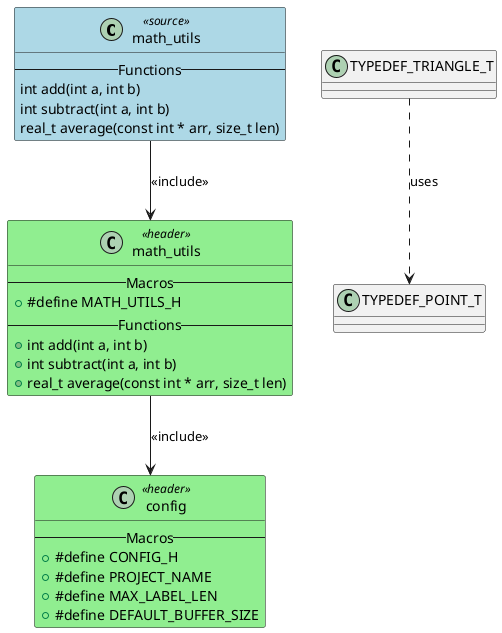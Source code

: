 @startuml math_utils

class "math_utils" as MATH_UTILS <<source>> #LightBlue
{
    -- Functions --
    int add(int a, int b)
    int subtract(int a, int b)
    real_t average(const int * arr, size_t len)
}

class "math_utils" as HEADER_MATH_UTILS <<header>> #LightGreen
{
    -- Macros --
    + #define MATH_UTILS_H
    -- Functions --
    + int add(int a, int b)
    + int subtract(int a, int b)
    + real_t average(const int * arr, size_t len)
}

class "config" as HEADER_CONFIG <<header>> #LightGreen
{
    -- Macros --
    + #define CONFIG_H
    + #define PROJECT_NAME
    + #define MAX_LABEL_LEN
    + #define DEFAULT_BUFFER_SIZE
}

MATH_UTILS --> HEADER_MATH_UTILS : <<include>>
HEADER_MATH_UTILS --> HEADER_CONFIG : <<include>>
TYPEDEF_TRIANGLE_T ..> TYPEDEF_POINT_T : uses

@enduml